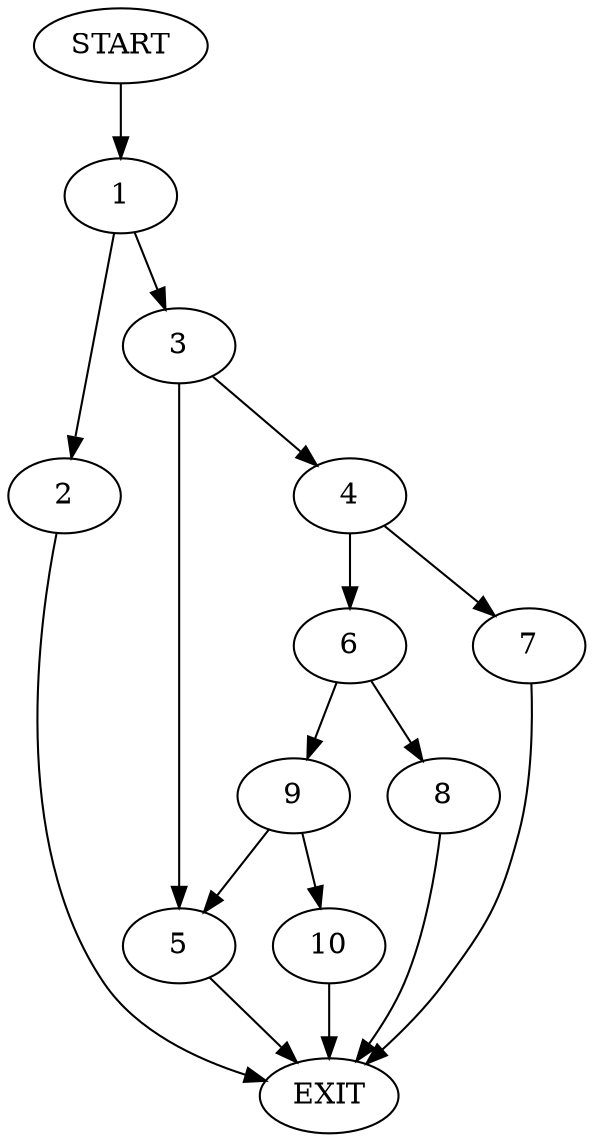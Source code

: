 digraph {
0 [label="START"]
11 [label="EXIT"]
0 -> 1
1 -> 2
1 -> 3
2 -> 11
3 -> 4
3 -> 5
4 -> 6
4 -> 7
5 -> 11
6 -> 8
6 -> 9
7 -> 11
9 -> 5
9 -> 10
8 -> 11
10 -> 11
}
